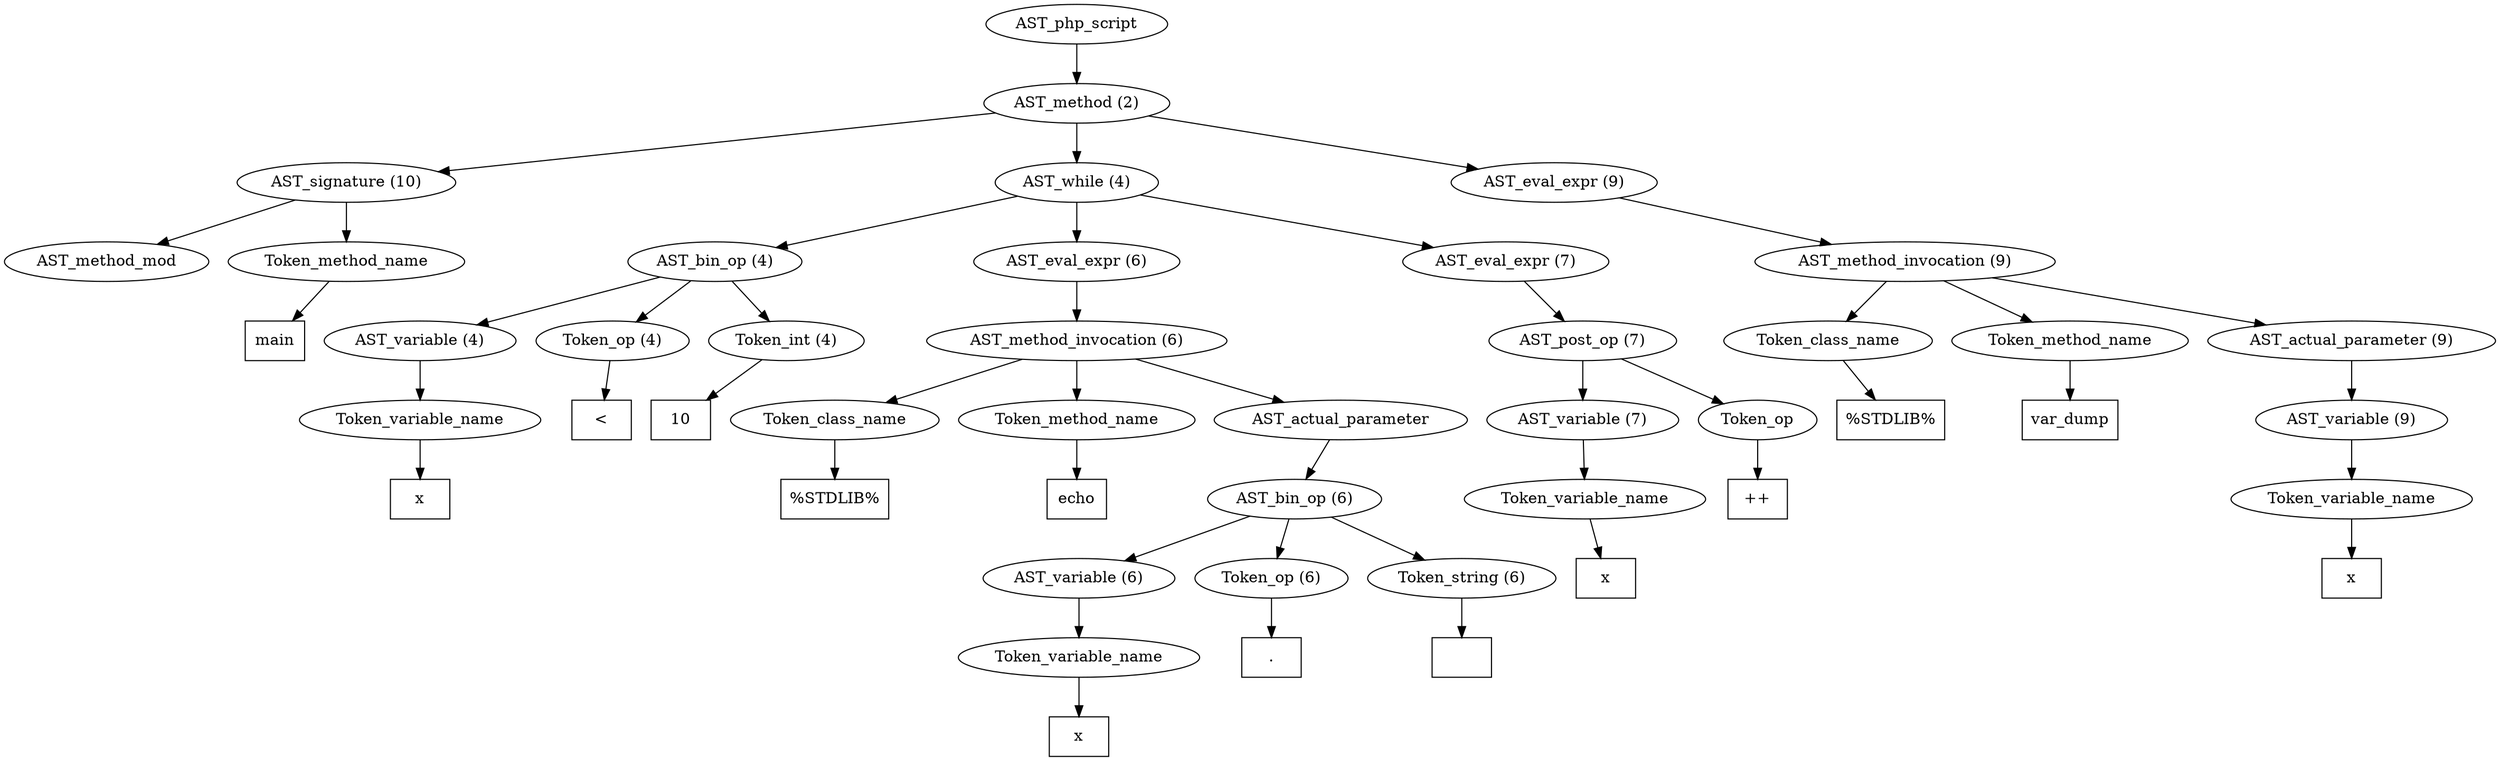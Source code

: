 /*
 * AST in dot format generated by phc -- the PHP compiler
 */

digraph AST {
node_0 [label="AST_php_script"];
node_1 [label="AST_method (2)"];
node_2 [label="AST_signature (10)"];
node_3 [label="AST_method_mod"];
node_4 [label="Token_method_name"];
node_5 [label="main", shape=box]
node_4 -> node_5;
node_2 -> node_4;
node_2 -> node_3;
node_6 [label="AST_while (4)"];
node_7 [label="AST_bin_op (4)"];
node_8 [label="AST_variable (4)"];
node_9 [label="Token_variable_name"];
node_10 [label="x", shape=box]
node_9 -> node_10;
node_8 -> node_9;
node_11 [label="Token_op (4)"];
node_12 [label="<", shape=box]
node_11 -> node_12;
node_13 [label="Token_int (4)"];
node_14 [label="10", shape=box]
node_13 -> node_14;
node_7 -> node_13;
node_7 -> node_11;
node_7 -> node_8;
node_15 [label="AST_eval_expr (6)"];
node_16 [label="AST_method_invocation (6)"];
node_17 [label="Token_class_name"];
node_18 [label="%STDLIB%", shape=box]
node_17 -> node_18;
node_19 [label="Token_method_name"];
node_20 [label="echo", shape=box]
node_19 -> node_20;
node_21 [label="AST_actual_parameter"];
node_22 [label="AST_bin_op (6)"];
node_23 [label="AST_variable (6)"];
node_24 [label="Token_variable_name"];
node_25 [label="x", shape=box]
node_24 -> node_25;
node_23 -> node_24;
node_26 [label="Token_op (6)"];
node_27 [label=".", shape=box]
node_26 -> node_27;
node_28 [label="Token_string (6)"];
node_29 [label="", shape=box]
node_28 -> node_29;
node_22 -> node_28;
node_22 -> node_26;
node_22 -> node_23;
node_21 -> node_22;
node_16 -> node_21;
node_16 -> node_19;
node_16 -> node_17;
node_15 -> node_16;
node_30 [label="AST_eval_expr (7)"];
node_31 [label="AST_post_op (7)"];
node_32 [label="AST_variable (7)"];
node_33 [label="Token_variable_name"];
node_34 [label="x", shape=box]
node_33 -> node_34;
node_32 -> node_33;
node_35 [label="Token_op"];
node_36 [label="++", shape=box]
node_35 -> node_36;
node_31 -> node_35;
node_31 -> node_32;
node_30 -> node_31;
node_6 -> node_30;
node_6 -> node_15;
node_6 -> node_7;
node_37 [label="AST_eval_expr (9)"];
node_38 [label="AST_method_invocation (9)"];
node_39 [label="Token_class_name"];
node_40 [label="%STDLIB%", shape=box]
node_39 -> node_40;
node_41 [label="Token_method_name"];
node_42 [label="var_dump", shape=box]
node_41 -> node_42;
node_43 [label="AST_actual_parameter (9)"];
node_44 [label="AST_variable (9)"];
node_45 [label="Token_variable_name"];
node_46 [label="x", shape=box]
node_45 -> node_46;
node_44 -> node_45;
node_43 -> node_44;
node_38 -> node_43;
node_38 -> node_41;
node_38 -> node_39;
node_37 -> node_38;
node_1 -> node_37;
node_1 -> node_6;
node_1 -> node_2;
node_0 -> node_1;
}
